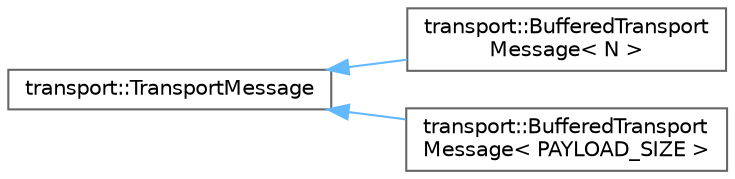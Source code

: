digraph "Graphical Class Hierarchy"
{
 // LATEX_PDF_SIZE
  bgcolor="transparent";
  edge [fontname=Helvetica,fontsize=10,labelfontname=Helvetica,labelfontsize=10];
  node [fontname=Helvetica,fontsize=10,shape=box,height=0.2,width=0.4];
  rankdir="LR";
  Node0 [id="Node000000",label="transport::TransportMessage",height=0.2,width=0.4,color="grey40", fillcolor="white", style="filled",URL="$dd/d8c/classtransport_1_1TransportMessage.html",tooltip=" "];
  Node0 -> Node1 [id="edge170_Node000000_Node000001",dir="back",color="steelblue1",style="solid",tooltip=" "];
  Node1 [id="Node000001",label="transport::BufferedTransport\lMessage\< N \>",height=0.2,width=0.4,color="grey40", fillcolor="white", style="filled",URL="$de/de6/classtransport_1_1BufferedTransportMessage.html",tooltip=" "];
  Node0 -> Node2 [id="edge171_Node000000_Node000002",dir="back",color="steelblue1",style="solid",tooltip=" "];
  Node2 [id="Node000002",label="transport::BufferedTransport\lMessage\< PAYLOAD_SIZE \>",height=0.2,width=0.4,color="grey40", fillcolor="white", style="filled",URL="$de/de6/classtransport_1_1BufferedTransportMessage.html",tooltip=" "];
}
